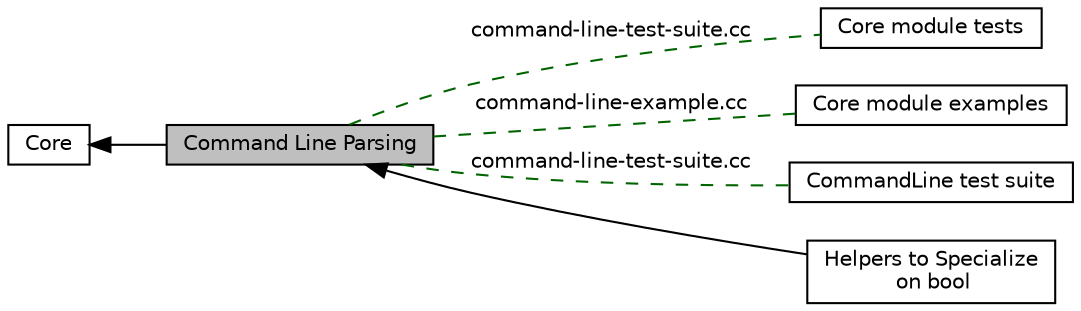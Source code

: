 digraph "Command Line Parsing"
{
  edge [fontname="Helvetica",fontsize="10",labelfontname="Helvetica",labelfontsize="10"];
  node [fontname="Helvetica",fontsize="10",shape=box];
  rankdir=LR;
  Node5 [label="Core module tests",height=0.2,width=0.4,color="black", fillcolor="white", style="filled",URL="$group__core-tests.html",tooltip="TestSuites for the Core module."];
  Node1 [label="Command Line Parsing",height=0.2,width=0.4,color="black", fillcolor="grey75", style="filled", fontcolor="black",tooltip="A uniform way to specify program documentation, allowed command line arguments and help strings,..."];
  Node4 [label="Core module examples",height=0.2,width=0.4,color="black", fillcolor="white", style="filled",URL="$group__core-examples.html",tooltip="Programs which illustrate use of core module functionality."];
  Node6 [label="CommandLine test suite",height=0.2,width=0.4,color="black", fillcolor="white", style="filled",URL="$group__commandline-tests.html",tooltip=" "];
  Node2 [label="Core",height=0.2,width=0.4,color="black", fillcolor="white", style="filled",URL="$group__core.html",tooltip="The \"core\" module contains:"];
  Node3 [label="Helpers to Specialize\l on bool",height=0.2,width=0.4,color="black", fillcolor="white", style="filled",URL="$group__commandlinehelper.html",tooltip=" "];
  Node2->Node1 [shape=plaintext, dir="back", style="solid"];
  Node1->Node3 [shape=plaintext, dir="back", style="solid"];
  Node1->Node4 [shape=plaintext, label="command-line-example.cc", color="darkgreen", dir="none", style="dashed"];
  Node1->Node5 [shape=plaintext, label="command-line-test-suite.cc", color="darkgreen", dir="none", style="dashed"];
  Node1->Node6 [shape=plaintext, label="command-line-test-suite.cc", color="darkgreen", dir="none", style="dashed"];
}
